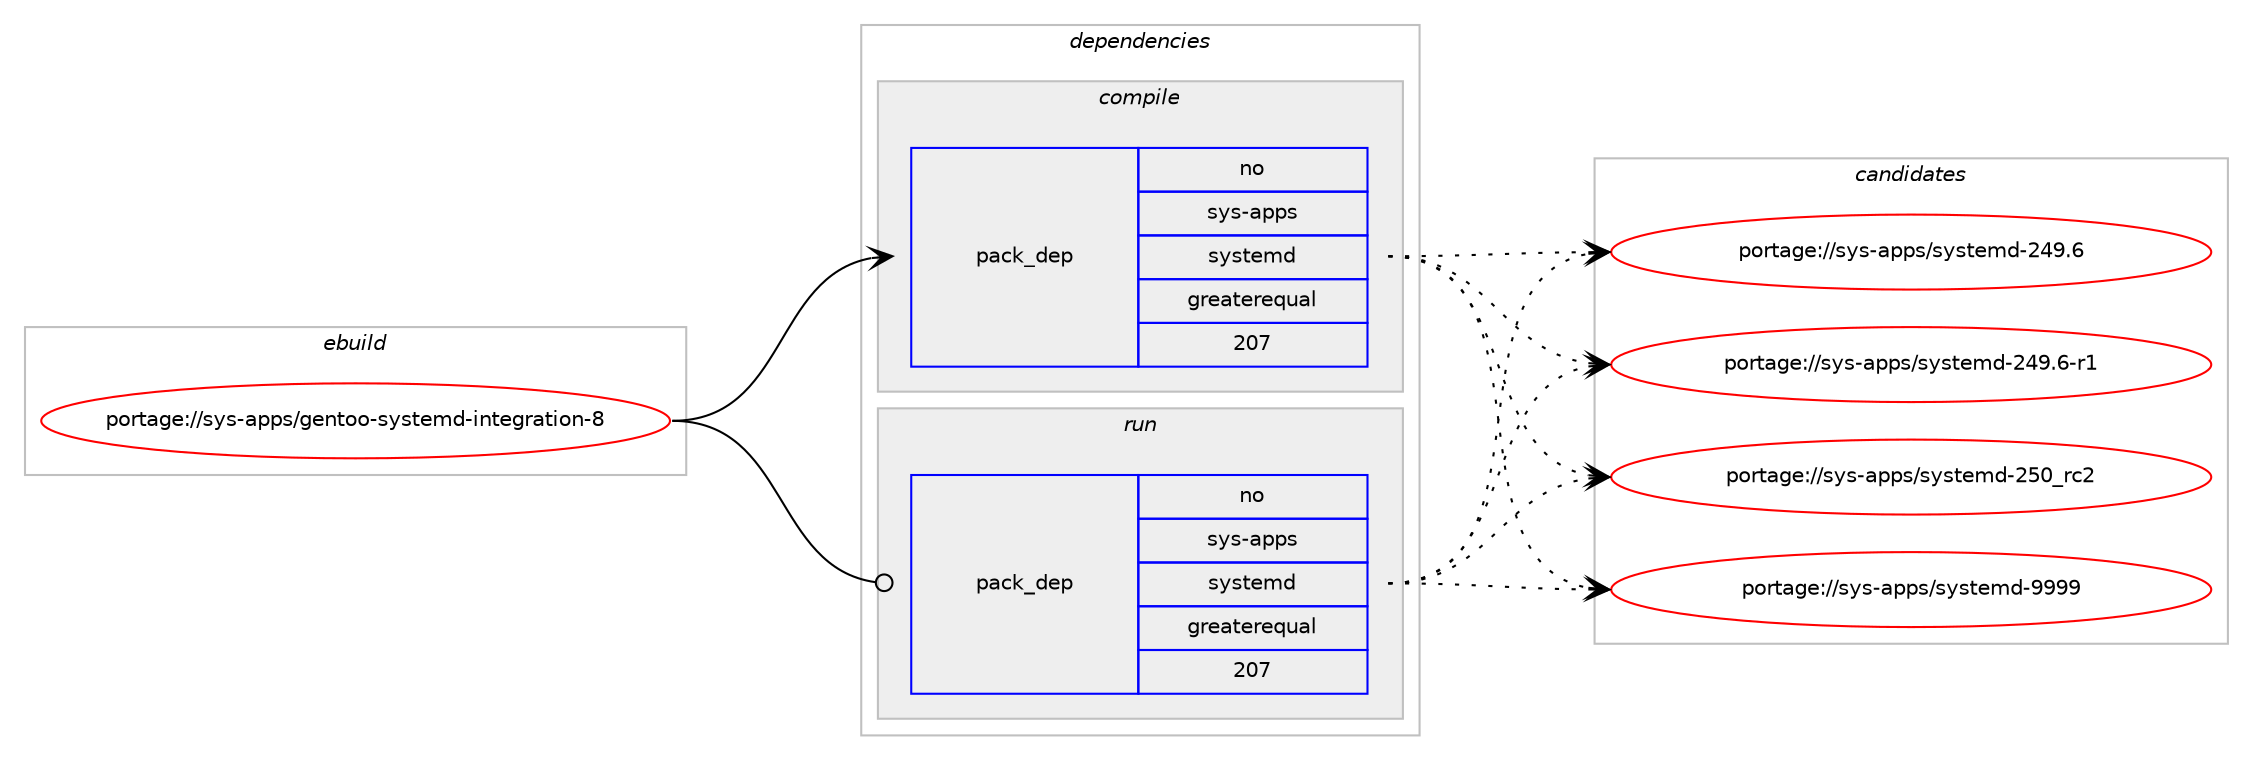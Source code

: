 digraph prolog {

# *************
# Graph options
# *************

newrank=true;
concentrate=true;
compound=true;
graph [rankdir=LR,fontname=Helvetica,fontsize=10,ranksep=1.5];#, ranksep=2.5, nodesep=0.2];
edge  [arrowhead=vee];
node  [fontname=Helvetica,fontsize=10];

# **********
# The ebuild
# **********

subgraph cluster_leftcol {
color=gray;
rank=same;
label=<<i>ebuild</i>>;
id [label="portage://sys-apps/gentoo-systemd-integration-8", color=red, width=4, href="../sys-apps/gentoo-systemd-integration-8.svg"];
}

# ****************
# The dependencies
# ****************

subgraph cluster_midcol {
color=gray;
label=<<i>dependencies</i>>;
subgraph cluster_compile {
fillcolor="#eeeeee";
style=filled;
label=<<i>compile</i>>;
subgraph pack2076 {
dependency2182 [label=<<TABLE BORDER="0" CELLBORDER="1" CELLSPACING="0" CELLPADDING="4" WIDTH="220"><TR><TD ROWSPAN="6" CELLPADDING="30">pack_dep</TD></TR><TR><TD WIDTH="110">no</TD></TR><TR><TD>sys-apps</TD></TR><TR><TD>systemd</TD></TR><TR><TD>greaterequal</TD></TR><TR><TD>207</TD></TR></TABLE>>, shape=none, color=blue];
}
id:e -> dependency2182:w [weight=20,style="solid",arrowhead="vee"];
}
subgraph cluster_compileandrun {
fillcolor="#eeeeee";
style=filled;
label=<<i>compile and run</i>>;
}
subgraph cluster_run {
fillcolor="#eeeeee";
style=filled;
label=<<i>run</i>>;
subgraph pack2077 {
dependency2183 [label=<<TABLE BORDER="0" CELLBORDER="1" CELLSPACING="0" CELLPADDING="4" WIDTH="220"><TR><TD ROWSPAN="6" CELLPADDING="30">pack_dep</TD></TR><TR><TD WIDTH="110">no</TD></TR><TR><TD>sys-apps</TD></TR><TR><TD>systemd</TD></TR><TR><TD>greaterequal</TD></TR><TR><TD>207</TD></TR></TABLE>>, shape=none, color=blue];
}
id:e -> dependency2183:w [weight=20,style="solid",arrowhead="odot"];
# *** BEGIN UNKNOWN DEPENDENCY TYPE (TODO) ***
# id -> package_dependency(portage://sys-apps/gentoo-systemd-integration-8,run,weak,sys-fs,eudev,none,[,,],[],[])
# *** END UNKNOWN DEPENDENCY TYPE (TODO) ***

# *** BEGIN UNKNOWN DEPENDENCY TYPE (TODO) ***
# id -> package_dependency(portage://sys-apps/gentoo-systemd-integration-8,run,weak,sys-fs,udev,none,[,,],[],[])
# *** END UNKNOWN DEPENDENCY TYPE (TODO) ***

}
}

# **************
# The candidates
# **************

subgraph cluster_choices {
rank=same;
color=gray;
label=<<i>candidates</i>>;

subgraph choice2076 {
color=black;
nodesep=1;
choice115121115459711211211547115121115116101109100455052574654 [label="portage://sys-apps/systemd-249.6", color=red, width=4,href="../sys-apps/systemd-249.6.svg"];
choice1151211154597112112115471151211151161011091004550525746544511449 [label="portage://sys-apps/systemd-249.6-r1", color=red, width=4,href="../sys-apps/systemd-249.6-r1.svg"];
choice11512111545971121121154711512111511610110910045505348951149950 [label="portage://sys-apps/systemd-250_rc2", color=red, width=4,href="../sys-apps/systemd-250_rc2.svg"];
choice1151211154597112112115471151211151161011091004557575757 [label="portage://sys-apps/systemd-9999", color=red, width=4,href="../sys-apps/systemd-9999.svg"];
dependency2182:e -> choice115121115459711211211547115121115116101109100455052574654:w [style=dotted,weight="100"];
dependency2182:e -> choice1151211154597112112115471151211151161011091004550525746544511449:w [style=dotted,weight="100"];
dependency2182:e -> choice11512111545971121121154711512111511610110910045505348951149950:w [style=dotted,weight="100"];
dependency2182:e -> choice1151211154597112112115471151211151161011091004557575757:w [style=dotted,weight="100"];
}
subgraph choice2077 {
color=black;
nodesep=1;
choice115121115459711211211547115121115116101109100455052574654 [label="portage://sys-apps/systemd-249.6", color=red, width=4,href="../sys-apps/systemd-249.6.svg"];
choice1151211154597112112115471151211151161011091004550525746544511449 [label="portage://sys-apps/systemd-249.6-r1", color=red, width=4,href="../sys-apps/systemd-249.6-r1.svg"];
choice11512111545971121121154711512111511610110910045505348951149950 [label="portage://sys-apps/systemd-250_rc2", color=red, width=4,href="../sys-apps/systemd-250_rc2.svg"];
choice1151211154597112112115471151211151161011091004557575757 [label="portage://sys-apps/systemd-9999", color=red, width=4,href="../sys-apps/systemd-9999.svg"];
dependency2183:e -> choice115121115459711211211547115121115116101109100455052574654:w [style=dotted,weight="100"];
dependency2183:e -> choice1151211154597112112115471151211151161011091004550525746544511449:w [style=dotted,weight="100"];
dependency2183:e -> choice11512111545971121121154711512111511610110910045505348951149950:w [style=dotted,weight="100"];
dependency2183:e -> choice1151211154597112112115471151211151161011091004557575757:w [style=dotted,weight="100"];
}
}

}
